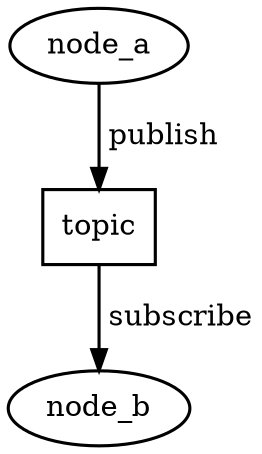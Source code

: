 digraph node_and_topic {
	edge [penwidth=1.5]
	node [penwidth=1.5]
	
	node [shape=ellipse,style=filled,fillcolor=white];
	node_a; node_b; 
	node [shape=box,style=filled,fillcolor=white];
	topic; node_a->topic[label=" publish"];
	topic->node_b[label=" subscribe"];
}

